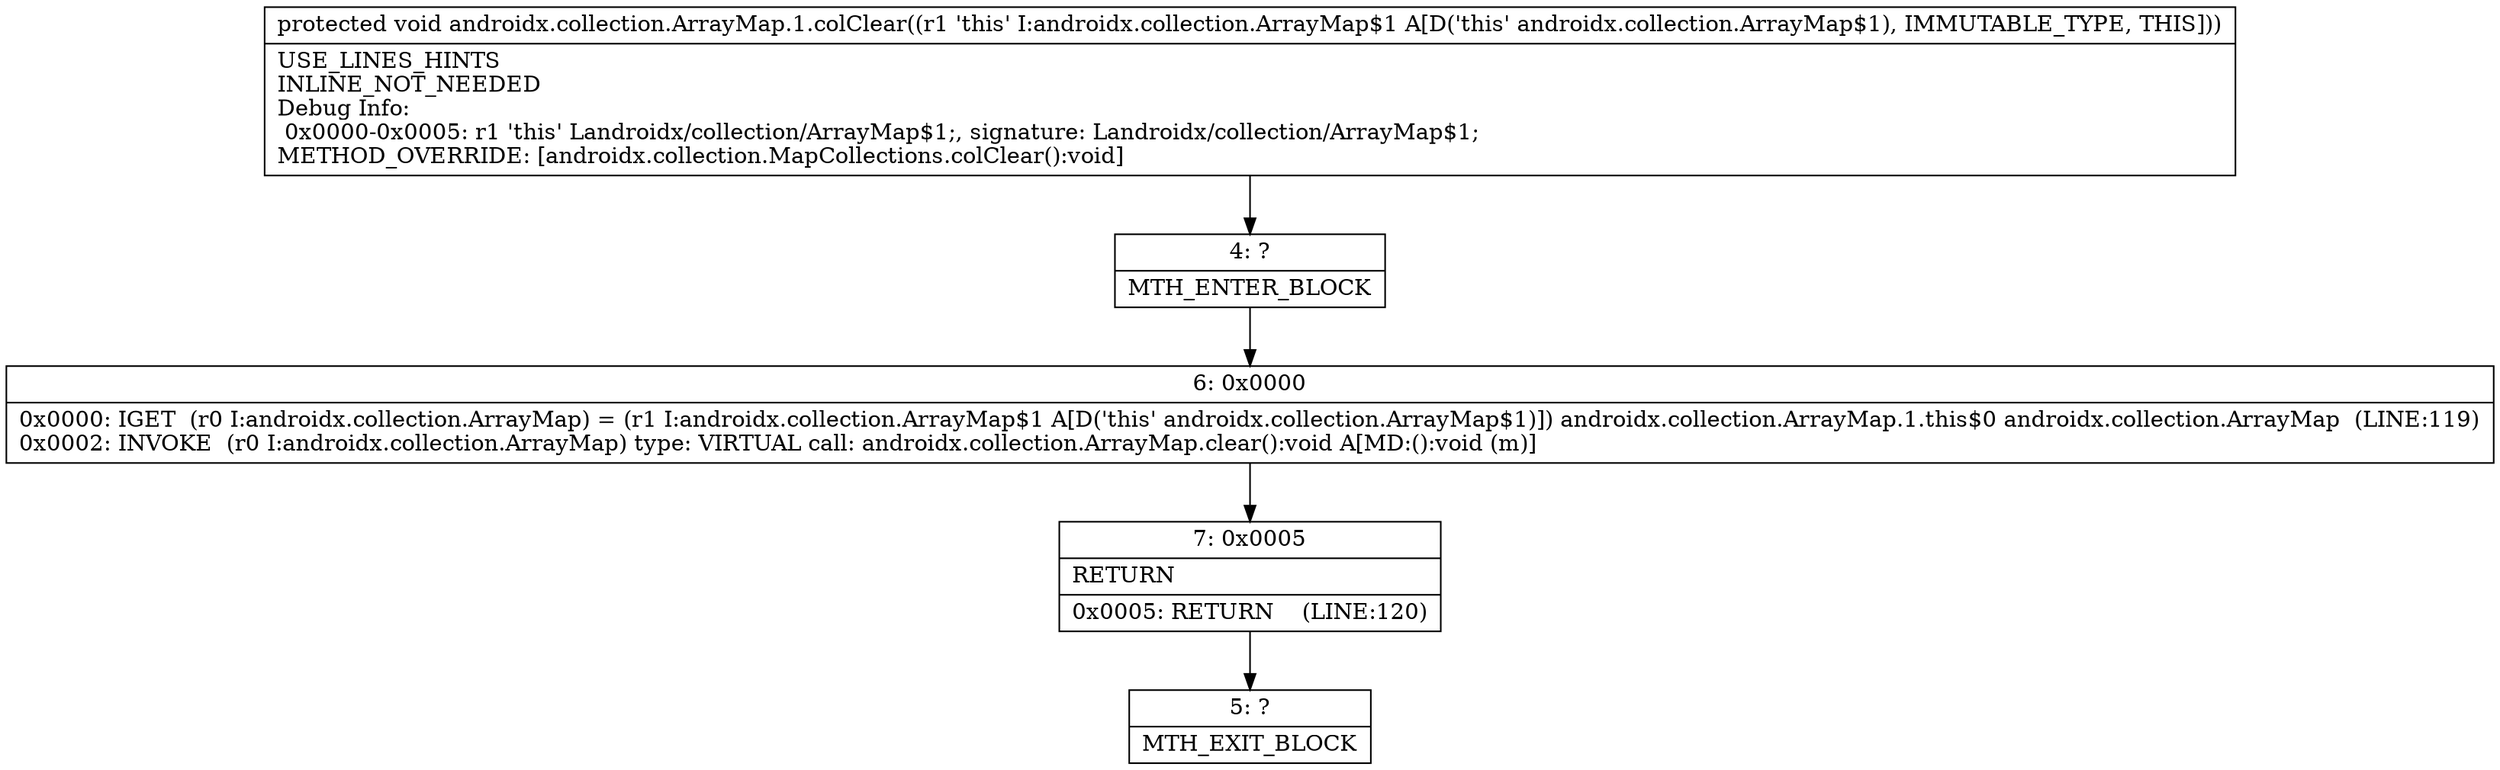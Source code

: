 digraph "CFG forandroidx.collection.ArrayMap.1.colClear()V" {
Node_4 [shape=record,label="{4\:\ ?|MTH_ENTER_BLOCK\l}"];
Node_6 [shape=record,label="{6\:\ 0x0000|0x0000: IGET  (r0 I:androidx.collection.ArrayMap) = (r1 I:androidx.collection.ArrayMap$1 A[D('this' androidx.collection.ArrayMap$1)]) androidx.collection.ArrayMap.1.this$0 androidx.collection.ArrayMap  (LINE:119)\l0x0002: INVOKE  (r0 I:androidx.collection.ArrayMap) type: VIRTUAL call: androidx.collection.ArrayMap.clear():void A[MD:():void (m)]\l}"];
Node_7 [shape=record,label="{7\:\ 0x0005|RETURN\l|0x0005: RETURN    (LINE:120)\l}"];
Node_5 [shape=record,label="{5\:\ ?|MTH_EXIT_BLOCK\l}"];
MethodNode[shape=record,label="{protected void androidx.collection.ArrayMap.1.colClear((r1 'this' I:androidx.collection.ArrayMap$1 A[D('this' androidx.collection.ArrayMap$1), IMMUTABLE_TYPE, THIS]))  | USE_LINES_HINTS\lINLINE_NOT_NEEDED\lDebug Info:\l  0x0000\-0x0005: r1 'this' Landroidx\/collection\/ArrayMap$1;, signature: Landroidx\/collection\/ArrayMap$1;\lMETHOD_OVERRIDE: [androidx.collection.MapCollections.colClear():void]\l}"];
MethodNode -> Node_4;Node_4 -> Node_6;
Node_6 -> Node_7;
Node_7 -> Node_5;
}

